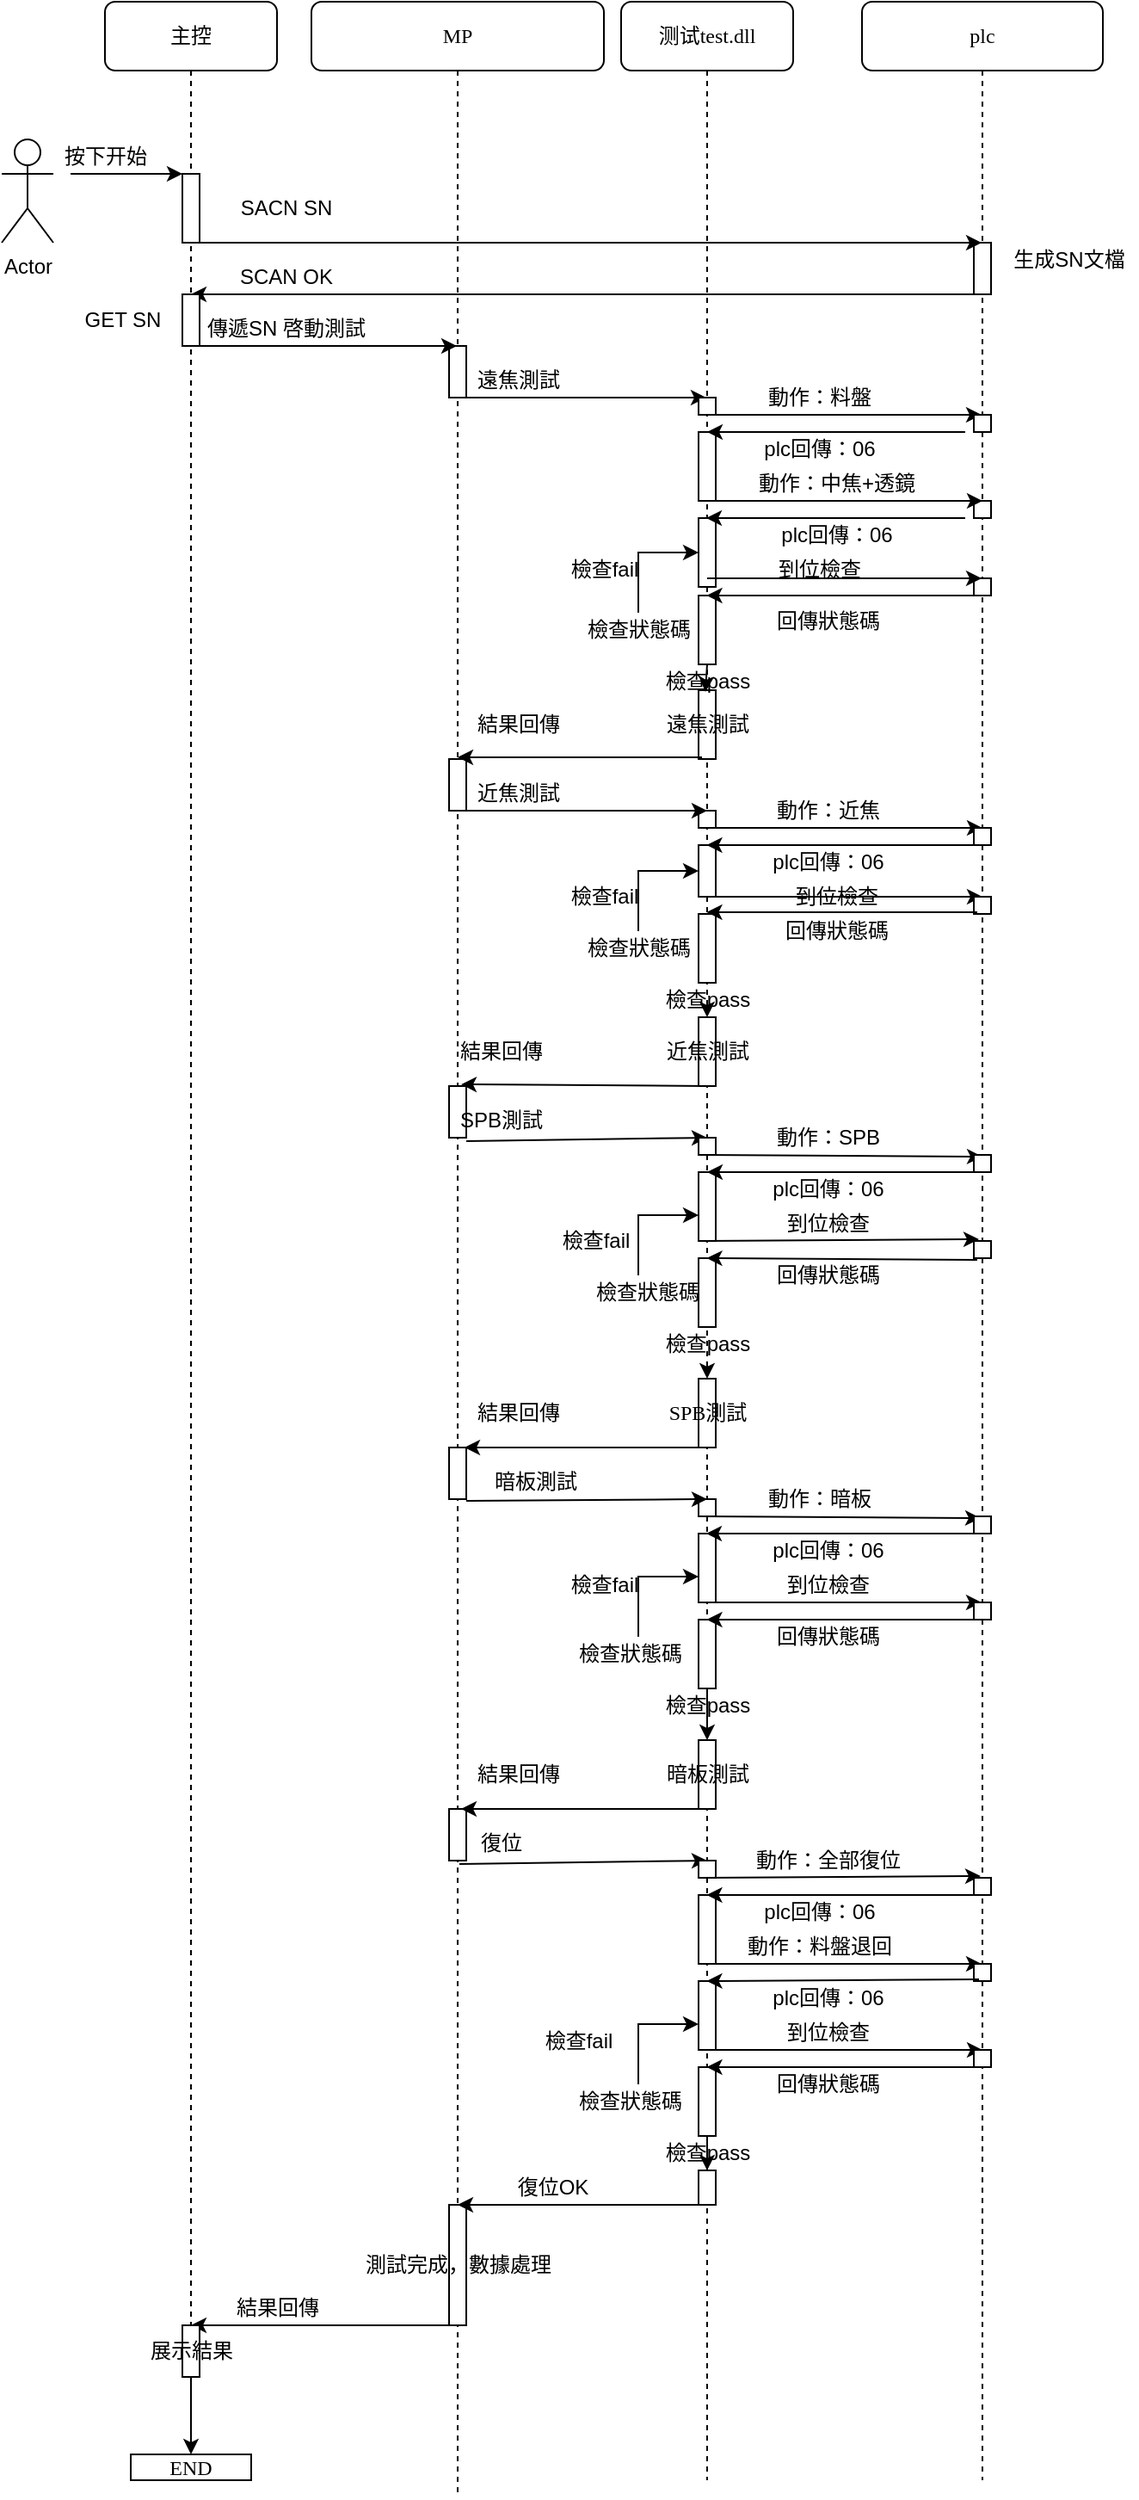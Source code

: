 <mxfile version="15.7.1" type="github">
  <diagram name="Page-1" id="13e1069c-82ec-6db2-03f1-153e76fe0fe0">
    <mxGraphModel dx="868" dy="492" grid="1" gridSize="10" guides="1" tooltips="1" connect="1" arrows="1" fold="1" page="1" pageScale="1" pageWidth="1100" pageHeight="850" background="none" math="0" shadow="0">
      <root>
        <mxCell id="0" />
        <mxCell id="1" parent="0" />
        <mxCell id="7baba1c4bc27f4b0-2" value="MP" style="shape=umlLifeline;perimeter=lifelinePerimeter;whiteSpace=wrap;html=1;container=1;collapsible=0;recursiveResize=0;outlineConnect=0;rounded=1;shadow=0;comic=0;labelBackgroundColor=none;strokeWidth=1;fontFamily=Verdana;fontSize=12;align=center;" parent="1" vertex="1">
          <mxGeometry x="220" y="80" width="170" height="1450" as="geometry" />
        </mxCell>
        <mxCell id="AwvMzt33uURzhuPgtbTJ-15" value="傳遞SN 啓動測試" style="text;html=1;align=center;verticalAlign=middle;resizable=0;points=[];autosize=1;strokeColor=none;fillColor=none;" vertex="1" parent="7baba1c4bc27f4b0-2">
          <mxGeometry x="-70" y="180" width="110" height="20" as="geometry" />
        </mxCell>
        <mxCell id="AwvMzt33uURzhuPgtbTJ-16" value="" style="html=1;points=[];perimeter=orthogonalPerimeter;rounded=0;shadow=0;comic=0;labelBackgroundColor=none;strokeWidth=1;fontFamily=Verdana;fontSize=12;align=center;" vertex="1" parent="7baba1c4bc27f4b0-2">
          <mxGeometry x="80" y="200" width="10" height="30" as="geometry" />
        </mxCell>
        <mxCell id="AwvMzt33uURzhuPgtbTJ-17" value="" style="endArrow=classic;html=1;rounded=0;" edge="1" parent="7baba1c4bc27f4b0-2" target="7baba1c4bc27f4b0-3">
          <mxGeometry width="50" height="50" relative="1" as="geometry">
            <mxPoint x="80" y="230" as="sourcePoint" />
            <mxPoint x="100" y="180" as="targetPoint" />
          </mxGeometry>
        </mxCell>
        <mxCell id="AwvMzt33uURzhuPgtbTJ-38" value="" style="html=1;points=[];perimeter=orthogonalPerimeter;rounded=0;shadow=0;comic=0;labelBackgroundColor=none;strokeWidth=1;fontFamily=Verdana;fontSize=12;align=center;" vertex="1" parent="7baba1c4bc27f4b0-2">
          <mxGeometry x="80" y="440" width="10" height="30" as="geometry" />
        </mxCell>
        <mxCell id="AwvMzt33uURzhuPgtbTJ-35" value="遠焦測試" style="text;html=1;align=center;verticalAlign=middle;resizable=0;points=[];autosize=1;strokeColor=none;fillColor=none;" vertex="1" parent="7baba1c4bc27f4b0-2">
          <mxGeometry x="90" y="210" width="60" height="20" as="geometry" />
        </mxCell>
        <mxCell id="AwvMzt33uURzhuPgtbTJ-37" value="結果回傳" style="text;html=1;align=center;verticalAlign=middle;resizable=0;points=[];autosize=1;strokeColor=none;fillColor=none;" vertex="1" parent="7baba1c4bc27f4b0-2">
          <mxGeometry x="90" y="410" width="60" height="20" as="geometry" />
        </mxCell>
        <mxCell id="AwvMzt33uURzhuPgtbTJ-84" value="近焦測試" style="text;html=1;align=center;verticalAlign=middle;resizable=0;points=[];autosize=1;strokeColor=none;fillColor=none;" vertex="1" parent="7baba1c4bc27f4b0-2">
          <mxGeometry x="90" y="450" width="60" height="20" as="geometry" />
        </mxCell>
        <mxCell id="AwvMzt33uURzhuPgtbTJ-108" value="結果回傳" style="text;html=1;align=center;verticalAlign=middle;resizable=0;points=[];autosize=1;strokeColor=none;fillColor=none;" vertex="1" parent="7baba1c4bc27f4b0-2">
          <mxGeometry x="80" y="600" width="60" height="20" as="geometry" />
        </mxCell>
        <mxCell id="AwvMzt33uURzhuPgtbTJ-111" value="" style="html=1;points=[];perimeter=orthogonalPerimeter;rounded=0;shadow=0;comic=0;labelBackgroundColor=none;strokeWidth=1;fontFamily=Verdana;fontSize=12;align=center;" vertex="1" parent="7baba1c4bc27f4b0-2">
          <mxGeometry x="80" y="630" width="10" height="30" as="geometry" />
        </mxCell>
        <mxCell id="AwvMzt33uURzhuPgtbTJ-113" value="SPB測試" style="text;html=1;align=center;verticalAlign=middle;resizable=0;points=[];autosize=1;strokeColor=none;fillColor=none;" vertex="1" parent="7baba1c4bc27f4b0-2">
          <mxGeometry x="80" y="640" width="60" height="20" as="geometry" />
        </mxCell>
        <mxCell id="AwvMzt33uURzhuPgtbTJ-138" value="結果回傳" style="text;html=1;align=center;verticalAlign=middle;resizable=0;points=[];autosize=1;strokeColor=none;fillColor=none;" vertex="1" parent="7baba1c4bc27f4b0-2">
          <mxGeometry x="90" y="810" width="60" height="20" as="geometry" />
        </mxCell>
        <mxCell id="AwvMzt33uURzhuPgtbTJ-139" value="" style="html=1;points=[];perimeter=orthogonalPerimeter;rounded=0;shadow=0;comic=0;labelBackgroundColor=none;strokeWidth=1;fontFamily=Verdana;fontSize=12;align=center;" vertex="1" parent="7baba1c4bc27f4b0-2">
          <mxGeometry x="80" y="840" width="10" height="30" as="geometry" />
        </mxCell>
        <mxCell id="AwvMzt33uURzhuPgtbTJ-167" value="結果回傳" style="text;html=1;align=center;verticalAlign=middle;resizable=0;points=[];autosize=1;strokeColor=none;fillColor=none;" vertex="1" parent="7baba1c4bc27f4b0-2">
          <mxGeometry x="90" y="1020" width="60" height="20" as="geometry" />
        </mxCell>
        <mxCell id="AwvMzt33uURzhuPgtbTJ-168" value="" style="html=1;points=[];perimeter=orthogonalPerimeter;rounded=0;shadow=0;comic=0;labelBackgroundColor=none;strokeWidth=1;fontFamily=Verdana;fontSize=12;align=center;" vertex="1" parent="7baba1c4bc27f4b0-2">
          <mxGeometry x="80" y="1050" width="10" height="30" as="geometry" />
        </mxCell>
        <mxCell id="AwvMzt33uURzhuPgtbTJ-193" value="檢查fail" style="text;html=1;align=center;verticalAlign=middle;resizable=0;points=[];autosize=1;strokeColor=none;fillColor=none;" vertex="1" parent="7baba1c4bc27f4b0-2">
          <mxGeometry x="130" y="1175" width="50" height="20" as="geometry" />
        </mxCell>
        <mxCell id="AwvMzt33uURzhuPgtbTJ-169" value="復位" style="text;html=1;align=center;verticalAlign=middle;resizable=0;points=[];autosize=1;strokeColor=none;fillColor=none;" vertex="1" parent="7baba1c4bc27f4b0-2">
          <mxGeometry x="90" y="1060" width="40" height="20" as="geometry" />
        </mxCell>
        <mxCell id="AwvMzt33uURzhuPgtbTJ-199" value="復位OK" style="text;html=1;align=center;verticalAlign=middle;resizable=0;points=[];autosize=1;strokeColor=none;fillColor=none;" vertex="1" parent="7baba1c4bc27f4b0-2">
          <mxGeometry x="110" y="1260" width="60" height="20" as="geometry" />
        </mxCell>
        <mxCell id="AwvMzt33uURzhuPgtbTJ-201" value="測試完成，數據處理" style="html=1;points=[];perimeter=orthogonalPerimeter;rounded=0;shadow=0;comic=0;labelBackgroundColor=none;strokeWidth=1;fontFamily=Verdana;fontSize=12;align=center;" vertex="1" parent="7baba1c4bc27f4b0-2">
          <mxGeometry x="80" y="1280" width="10" height="70" as="geometry" />
        </mxCell>
        <mxCell id="AwvMzt33uURzhuPgtbTJ-202" value="" style="endArrow=classic;html=1;rounded=0;" edge="1" parent="7baba1c4bc27f4b0-2" target="7baba1c4bc27f4b0-8">
          <mxGeometry width="50" height="50" relative="1" as="geometry">
            <mxPoint x="85" y="1350" as="sourcePoint" />
            <mxPoint x="135" y="1300" as="targetPoint" />
          </mxGeometry>
        </mxCell>
        <mxCell id="7baba1c4bc27f4b0-3" value="测试test.dll" style="shape=umlLifeline;perimeter=lifelinePerimeter;whiteSpace=wrap;html=1;container=1;collapsible=0;recursiveResize=0;outlineConnect=0;rounded=1;shadow=0;comic=0;labelBackgroundColor=none;strokeWidth=1;fontFamily=Verdana;fontSize=12;align=center;" parent="1" vertex="1">
          <mxGeometry x="400" y="80" width="100" height="1440" as="geometry" />
        </mxCell>
        <mxCell id="AwvMzt33uURzhuPgtbTJ-18" value="" style="html=1;points=[];perimeter=orthogonalPerimeter;rounded=0;shadow=0;comic=0;labelBackgroundColor=none;strokeWidth=1;fontFamily=Verdana;fontSize=12;align=center;" vertex="1" parent="7baba1c4bc27f4b0-3">
          <mxGeometry x="45" y="230" width="10" height="10" as="geometry" />
        </mxCell>
        <mxCell id="AwvMzt33uURzhuPgtbTJ-22" value="" style="endArrow=classic;html=1;rounded=0;" edge="1" parent="7baba1c4bc27f4b0-3" target="7baba1c4bc27f4b0-4">
          <mxGeometry width="50" height="50" relative="1" as="geometry">
            <mxPoint x="50" y="240" as="sourcePoint" />
            <mxPoint x="100" y="190" as="targetPoint" />
          </mxGeometry>
        </mxCell>
        <mxCell id="AwvMzt33uURzhuPgtbTJ-45" value="" style="html=1;points=[];perimeter=orthogonalPerimeter;rounded=0;shadow=0;comic=0;labelBackgroundColor=none;strokeWidth=1;fontFamily=Verdana;fontSize=12;align=center;" vertex="1" parent="7baba1c4bc27f4b0-3">
          <mxGeometry x="45" y="250" width="10" height="40" as="geometry" />
        </mxCell>
        <mxCell id="AwvMzt33uURzhuPgtbTJ-46" value="" style="html=1;points=[];perimeter=orthogonalPerimeter;rounded=0;shadow=0;comic=0;labelBackgroundColor=none;strokeWidth=1;fontFamily=Verdana;fontSize=12;align=center;" vertex="1" parent="7baba1c4bc27f4b0-3">
          <mxGeometry x="45" y="300" width="10" height="40" as="geometry" />
        </mxCell>
        <mxCell id="AwvMzt33uURzhuPgtbTJ-47" value="" style="html=1;points=[];perimeter=orthogonalPerimeter;rounded=0;shadow=0;comic=0;labelBackgroundColor=none;strokeWidth=1;fontFamily=Verdana;fontSize=12;align=center;" vertex="1" parent="7baba1c4bc27f4b0-3">
          <mxGeometry x="45" y="345" width="10" height="40" as="geometry" />
        </mxCell>
        <mxCell id="AwvMzt33uURzhuPgtbTJ-52" value="" style="html=1;points=[];perimeter=orthogonalPerimeter;rounded=0;shadow=0;comic=0;labelBackgroundColor=none;strokeWidth=1;fontFamily=Verdana;fontSize=12;align=center;" vertex="1" parent="7baba1c4bc27f4b0-3">
          <mxGeometry x="45" y="400" width="10" height="40" as="geometry" />
        </mxCell>
        <mxCell id="AwvMzt33uURzhuPgtbTJ-53" value="" style="endArrow=classic;html=1;rounded=0;entryX=0.4;entryY=0.025;entryDx=0;entryDy=0;entryPerimeter=0;" edge="1" parent="7baba1c4bc27f4b0-3" target="AwvMzt33uURzhuPgtbTJ-52">
          <mxGeometry width="50" height="50" relative="1" as="geometry">
            <mxPoint x="50" y="385" as="sourcePoint" />
            <mxPoint x="100" y="335" as="targetPoint" />
          </mxGeometry>
        </mxCell>
        <mxCell id="AwvMzt33uURzhuPgtbTJ-55" value="遠焦測試" style="text;html=1;align=center;verticalAlign=middle;resizable=0;points=[];autosize=1;strokeColor=none;fillColor=none;" vertex="1" parent="7baba1c4bc27f4b0-3">
          <mxGeometry x="20" y="410" width="60" height="20" as="geometry" />
        </mxCell>
        <mxCell id="AwvMzt33uURzhuPgtbTJ-86" value="" style="html=1;points=[];perimeter=orthogonalPerimeter;rounded=0;shadow=0;comic=0;labelBackgroundColor=none;strokeWidth=1;fontFamily=Verdana;fontSize=12;align=center;" vertex="1" parent="7baba1c4bc27f4b0-3">
          <mxGeometry x="45" y="470" width="10" height="10" as="geometry" />
        </mxCell>
        <mxCell id="AwvMzt33uURzhuPgtbTJ-93" value="" style="html=1;points=[];perimeter=orthogonalPerimeter;rounded=0;shadow=0;comic=0;labelBackgroundColor=none;strokeWidth=1;fontFamily=Verdana;fontSize=12;align=center;" vertex="1" parent="7baba1c4bc27f4b0-3">
          <mxGeometry x="45" y="490" width="10" height="30" as="geometry" />
        </mxCell>
        <mxCell id="AwvMzt33uURzhuPgtbTJ-98" value="" style="html=1;points=[];perimeter=orthogonalPerimeter;rounded=0;shadow=0;comic=0;labelBackgroundColor=none;strokeWidth=1;fontFamily=Verdana;fontSize=12;align=center;" vertex="1" parent="7baba1c4bc27f4b0-3">
          <mxGeometry x="45" y="530" width="10" height="40" as="geometry" />
        </mxCell>
        <mxCell id="AwvMzt33uURzhuPgtbTJ-99" value="檢查狀態碼" style="text;html=1;align=center;verticalAlign=middle;resizable=0;points=[];autosize=1;strokeColor=none;fillColor=none;" vertex="1" parent="7baba1c4bc27f4b0-3">
          <mxGeometry x="-30" y="540" width="80" height="20" as="geometry" />
        </mxCell>
        <mxCell id="AwvMzt33uURzhuPgtbTJ-100" value="" style="edgeStyle=orthogonalEdgeStyle;rounded=0;orthogonalLoop=1;jettySize=auto;html=1;" edge="1" parent="7baba1c4bc27f4b0-3">
          <mxGeometry relative="1" as="geometry">
            <mxPoint x="10" y="540" as="sourcePoint" />
            <mxPoint x="45" y="505" as="targetPoint" />
            <Array as="points">
              <mxPoint x="10" y="505" />
            </Array>
          </mxGeometry>
        </mxCell>
        <mxCell id="AwvMzt33uURzhuPgtbTJ-106" value="近焦測試" style="html=1;points=[];perimeter=orthogonalPerimeter;rounded=0;shadow=0;comic=0;labelBackgroundColor=none;strokeWidth=1;fontFamily=Verdana;fontSize=12;align=center;" vertex="1" parent="7baba1c4bc27f4b0-3">
          <mxGeometry x="45" y="590" width="10" height="40" as="geometry" />
        </mxCell>
        <mxCell id="AwvMzt33uURzhuPgtbTJ-107" value="" style="endArrow=classic;html=1;rounded=0;exitX=0.2;exitY=0.975;exitDx=0;exitDy=0;exitPerimeter=0;entryX=0.7;entryY=-0.033;entryDx=0;entryDy=0;entryPerimeter=0;" edge="1" parent="7baba1c4bc27f4b0-3" target="AwvMzt33uURzhuPgtbTJ-111">
          <mxGeometry width="50" height="50" relative="1" as="geometry">
            <mxPoint x="50" y="630" as="sourcePoint" />
            <mxPoint x="-80" y="630" as="targetPoint" />
          </mxGeometry>
        </mxCell>
        <mxCell id="AwvMzt33uURzhuPgtbTJ-112" value="" style="endArrow=classic;html=1;rounded=0;exitX=0.167;exitY=1.1;exitDx=0;exitDy=0;exitPerimeter=0;" edge="1" parent="7baba1c4bc27f4b0-3" source="AwvMzt33uURzhuPgtbTJ-113">
          <mxGeometry width="50" height="50" relative="1" as="geometry">
            <mxPoint x="-70" y="660" as="sourcePoint" />
            <mxPoint x="50" y="660" as="targetPoint" />
          </mxGeometry>
        </mxCell>
        <mxCell id="AwvMzt33uURzhuPgtbTJ-115" value="" style="html=1;points=[];perimeter=orthogonalPerimeter;rounded=0;shadow=0;comic=0;labelBackgroundColor=none;strokeWidth=1;fontFamily=Verdana;fontSize=12;align=center;" vertex="1" parent="7baba1c4bc27f4b0-3">
          <mxGeometry x="45" y="660" width="10" height="10" as="geometry" />
        </mxCell>
        <mxCell id="AwvMzt33uURzhuPgtbTJ-122" value="" style="html=1;points=[];perimeter=orthogonalPerimeter;rounded=0;shadow=0;comic=0;labelBackgroundColor=none;strokeWidth=1;fontFamily=Verdana;fontSize=12;align=center;" vertex="1" parent="7baba1c4bc27f4b0-3">
          <mxGeometry x="45" y="680" width="10" height="40" as="geometry" />
        </mxCell>
        <mxCell id="AwvMzt33uURzhuPgtbTJ-128" value="" style="html=1;points=[];perimeter=orthogonalPerimeter;rounded=0;shadow=0;comic=0;labelBackgroundColor=none;strokeWidth=1;fontFamily=Verdana;fontSize=12;align=center;" vertex="1" parent="7baba1c4bc27f4b0-3">
          <mxGeometry x="45" y="730" width="10" height="40" as="geometry" />
        </mxCell>
        <mxCell id="AwvMzt33uURzhuPgtbTJ-129" value="檢查狀態碼" style="text;html=1;align=center;verticalAlign=middle;resizable=0;points=[];autosize=1;strokeColor=none;fillColor=none;" vertex="1" parent="7baba1c4bc27f4b0-3">
          <mxGeometry x="-25" y="740" width="80" height="20" as="geometry" />
        </mxCell>
        <mxCell id="AwvMzt33uURzhuPgtbTJ-130" value="" style="edgeStyle=orthogonalEdgeStyle;rounded=0;orthogonalLoop=1;jettySize=auto;html=1;" edge="1" parent="7baba1c4bc27f4b0-3">
          <mxGeometry relative="1" as="geometry">
            <mxPoint x="10" y="740" as="sourcePoint" />
            <mxPoint x="45" y="705" as="targetPoint" />
            <Array as="points">
              <mxPoint x="10" y="705" />
            </Array>
          </mxGeometry>
        </mxCell>
        <mxCell id="AwvMzt33uURzhuPgtbTJ-136" value="SPB測試" style="html=1;points=[];perimeter=orthogonalPerimeter;rounded=0;shadow=0;comic=0;labelBackgroundColor=none;strokeWidth=1;fontFamily=Verdana;fontSize=12;align=center;" vertex="1" parent="7baba1c4bc27f4b0-3">
          <mxGeometry x="45" y="800" width="10" height="40" as="geometry" />
        </mxCell>
        <mxCell id="AwvMzt33uURzhuPgtbTJ-137" value="" style="endArrow=classic;html=1;rounded=0;exitX=0.2;exitY=0.975;exitDx=0;exitDy=0;exitPerimeter=0;entryX=0.9;entryY=0;entryDx=0;entryDy=0;entryPerimeter=0;" edge="1" parent="7baba1c4bc27f4b0-3" target="AwvMzt33uURzhuPgtbTJ-139">
          <mxGeometry width="50" height="50" relative="1" as="geometry">
            <mxPoint x="50" y="840" as="sourcePoint" />
            <mxPoint x="-80" y="840" as="targetPoint" />
          </mxGeometry>
        </mxCell>
        <mxCell id="AwvMzt33uURzhuPgtbTJ-142" value="" style="html=1;points=[];perimeter=orthogonalPerimeter;rounded=0;shadow=0;comic=0;labelBackgroundColor=none;strokeWidth=1;fontFamily=Verdana;fontSize=12;align=center;" vertex="1" parent="7baba1c4bc27f4b0-3">
          <mxGeometry x="45" y="870" width="10" height="10" as="geometry" />
        </mxCell>
        <mxCell id="AwvMzt33uURzhuPgtbTJ-103" value="檢查pass" style="text;html=1;align=center;verticalAlign=middle;resizable=0;points=[];autosize=1;strokeColor=none;fillColor=none;" vertex="1" parent="7baba1c4bc27f4b0-3">
          <mxGeometry x="20" y="570" width="60" height="20" as="geometry" />
        </mxCell>
        <mxCell id="AwvMzt33uURzhuPgtbTJ-54" value="檢查pass" style="text;html=1;align=center;verticalAlign=middle;resizable=0;points=[];autosize=1;strokeColor=none;fillColor=none;" vertex="1" parent="7baba1c4bc27f4b0-3">
          <mxGeometry x="20" y="385" width="60" height="20" as="geometry" />
        </mxCell>
        <mxCell id="AwvMzt33uURzhuPgtbTJ-151" value="" style="html=1;points=[];perimeter=orthogonalPerimeter;rounded=0;shadow=0;comic=0;labelBackgroundColor=none;strokeWidth=1;fontFamily=Verdana;fontSize=12;align=center;" vertex="1" parent="7baba1c4bc27f4b0-3">
          <mxGeometry x="45" y="890" width="10" height="40" as="geometry" />
        </mxCell>
        <mxCell id="AwvMzt33uURzhuPgtbTJ-152" value="檢查狀態碼" style="text;html=1;align=center;verticalAlign=middle;resizable=0;points=[];autosize=1;strokeColor=none;fillColor=none;" vertex="1" parent="7baba1c4bc27f4b0-3">
          <mxGeometry x="-35" y="950" width="80" height="20" as="geometry" />
        </mxCell>
        <mxCell id="AwvMzt33uURzhuPgtbTJ-154" value="" style="endArrow=classic;html=1;rounded=0;" edge="1" parent="7baba1c4bc27f4b0-3" target="7baba1c4bc27f4b0-4">
          <mxGeometry width="50" height="50" relative="1" as="geometry">
            <mxPoint x="50" y="930" as="sourcePoint" />
            <mxPoint x="204.5" y="930" as="targetPoint" />
          </mxGeometry>
        </mxCell>
        <mxCell id="AwvMzt33uURzhuPgtbTJ-162" value="" style="edgeStyle=orthogonalEdgeStyle;rounded=0;orthogonalLoop=1;jettySize=auto;html=1;" edge="1" parent="7baba1c4bc27f4b0-3" source="AwvMzt33uURzhuPgtbTJ-158" target="AwvMzt33uURzhuPgtbTJ-161">
          <mxGeometry relative="1" as="geometry" />
        </mxCell>
        <mxCell id="AwvMzt33uURzhuPgtbTJ-158" value="" style="html=1;points=[];perimeter=orthogonalPerimeter;rounded=0;shadow=0;comic=0;labelBackgroundColor=none;strokeWidth=1;fontFamily=Verdana;fontSize=12;align=center;" vertex="1" parent="7baba1c4bc27f4b0-3">
          <mxGeometry x="45" y="940" width="10" height="40" as="geometry" />
        </mxCell>
        <mxCell id="AwvMzt33uURzhuPgtbTJ-159" value="" style="edgeStyle=orthogonalEdgeStyle;rounded=0;orthogonalLoop=1;jettySize=auto;html=1;" edge="1" parent="7baba1c4bc27f4b0-3">
          <mxGeometry relative="1" as="geometry">
            <mxPoint x="10" y="950" as="sourcePoint" />
            <mxPoint x="45" y="915" as="targetPoint" />
            <Array as="points">
              <mxPoint x="10" y="915" />
            </Array>
          </mxGeometry>
        </mxCell>
        <mxCell id="AwvMzt33uURzhuPgtbTJ-161" value="暗板測試" style="html=1;points=[];perimeter=orthogonalPerimeter;rounded=0;shadow=0;comic=0;labelBackgroundColor=none;strokeWidth=1;fontFamily=Verdana;fontSize=12;align=center;" vertex="1" parent="7baba1c4bc27f4b0-3">
          <mxGeometry x="45" y="1010" width="10" height="40" as="geometry" />
        </mxCell>
        <mxCell id="AwvMzt33uURzhuPgtbTJ-163" value="檢查pass" style="text;html=1;align=center;verticalAlign=middle;resizable=0;points=[];autosize=1;strokeColor=none;fillColor=none;" vertex="1" parent="7baba1c4bc27f4b0-3">
          <mxGeometry x="20" y="980" width="60" height="20" as="geometry" />
        </mxCell>
        <mxCell id="AwvMzt33uURzhuPgtbTJ-166" value="" style="endArrow=classic;html=1;rounded=0;exitX=0.2;exitY=0.975;exitDx=0;exitDy=0;exitPerimeter=0;entryX=0.7;entryY=0;entryDx=0;entryDy=0;entryPerimeter=0;" edge="1" parent="7baba1c4bc27f4b0-3" target="AwvMzt33uURzhuPgtbTJ-168">
          <mxGeometry width="50" height="50" relative="1" as="geometry">
            <mxPoint x="50" y="1050" as="sourcePoint" />
            <mxPoint x="-80" y="1050" as="targetPoint" />
          </mxGeometry>
        </mxCell>
        <mxCell id="AwvMzt33uURzhuPgtbTJ-170" value="" style="endArrow=classic;html=1;rounded=0;exitX=-0.1;exitY=1.1;exitDx=0;exitDy=0;exitPerimeter=0;" edge="1" parent="7baba1c4bc27f4b0-3" source="AwvMzt33uURzhuPgtbTJ-169">
          <mxGeometry width="50" height="50" relative="1" as="geometry">
            <mxPoint x="-80" y="1080" as="sourcePoint" />
            <mxPoint x="50" y="1080" as="targetPoint" />
          </mxGeometry>
        </mxCell>
        <mxCell id="AwvMzt33uURzhuPgtbTJ-171" value="" style="html=1;points=[];perimeter=orthogonalPerimeter;rounded=0;shadow=0;comic=0;labelBackgroundColor=none;strokeWidth=1;fontFamily=Verdana;fontSize=12;align=center;" vertex="1" parent="7baba1c4bc27f4b0-3">
          <mxGeometry x="45" y="1080" width="10" height="10" as="geometry" />
        </mxCell>
        <mxCell id="AwvMzt33uURzhuPgtbTJ-178" value="" style="html=1;points=[];perimeter=orthogonalPerimeter;rounded=0;shadow=0;comic=0;labelBackgroundColor=none;strokeWidth=1;fontFamily=Verdana;fontSize=12;align=center;" vertex="1" parent="7baba1c4bc27f4b0-3">
          <mxGeometry x="45" y="1100" width="10" height="40" as="geometry" />
        </mxCell>
        <mxCell id="AwvMzt33uURzhuPgtbTJ-179" value="" style="endArrow=classic;html=1;rounded=0;" edge="1" parent="7baba1c4bc27f4b0-3" target="7baba1c4bc27f4b0-4">
          <mxGeometry width="50" height="50" relative="1" as="geometry">
            <mxPoint x="50" y="1140" as="sourcePoint" />
            <mxPoint x="204.5" y="1140" as="targetPoint" />
          </mxGeometry>
        </mxCell>
        <mxCell id="AwvMzt33uURzhuPgtbTJ-184" value="" style="html=1;points=[];perimeter=orthogonalPerimeter;rounded=0;shadow=0;comic=0;labelBackgroundColor=none;strokeWidth=1;fontFamily=Verdana;fontSize=12;align=center;" vertex="1" parent="7baba1c4bc27f4b0-3">
          <mxGeometry x="45" y="1150" width="10" height="40" as="geometry" />
        </mxCell>
        <mxCell id="AwvMzt33uURzhuPgtbTJ-190" value="" style="html=1;points=[];perimeter=orthogonalPerimeter;rounded=0;shadow=0;comic=0;labelBackgroundColor=none;strokeWidth=1;fontFamily=Verdana;fontSize=12;align=center;" vertex="1" parent="7baba1c4bc27f4b0-3">
          <mxGeometry x="45" y="1200" width="10" height="40" as="geometry" />
        </mxCell>
        <mxCell id="AwvMzt33uURzhuPgtbTJ-191" value="檢查狀態碼" style="text;html=1;align=center;verticalAlign=middle;resizable=0;points=[];autosize=1;strokeColor=none;fillColor=none;" vertex="1" parent="7baba1c4bc27f4b0-3">
          <mxGeometry x="-35" y="1210" width="80" height="20" as="geometry" />
        </mxCell>
        <mxCell id="AwvMzt33uURzhuPgtbTJ-192" value="" style="edgeStyle=orthogonalEdgeStyle;rounded=0;orthogonalLoop=1;jettySize=auto;html=1;" edge="1" parent="7baba1c4bc27f4b0-3">
          <mxGeometry relative="1" as="geometry">
            <mxPoint x="10" y="1210" as="sourcePoint" />
            <mxPoint x="45" y="1175" as="targetPoint" />
            <Array as="points">
              <mxPoint x="10" y="1175" />
            </Array>
          </mxGeometry>
        </mxCell>
        <mxCell id="AwvMzt33uURzhuPgtbTJ-194" value="" style="html=1;points=[];perimeter=orthogonalPerimeter;rounded=0;shadow=0;comic=0;labelBackgroundColor=none;strokeWidth=1;fontFamily=Verdana;fontSize=12;align=center;" vertex="1" parent="7baba1c4bc27f4b0-3">
          <mxGeometry x="45" y="1260" width="10" height="20" as="geometry" />
        </mxCell>
        <mxCell id="AwvMzt33uURzhuPgtbTJ-195" value="" style="edgeStyle=orthogonalEdgeStyle;rounded=0;orthogonalLoop=1;jettySize=auto;html=1;" edge="1" parent="7baba1c4bc27f4b0-3" source="AwvMzt33uURzhuPgtbTJ-190" target="AwvMzt33uURzhuPgtbTJ-194">
          <mxGeometry relative="1" as="geometry" />
        </mxCell>
        <mxCell id="AwvMzt33uURzhuPgtbTJ-196" value="檢查pass" style="text;html=1;align=center;verticalAlign=middle;resizable=0;points=[];autosize=1;strokeColor=none;fillColor=none;" vertex="1" parent="7baba1c4bc27f4b0-3">
          <mxGeometry x="20" y="1240" width="60" height="20" as="geometry" />
        </mxCell>
        <mxCell id="AwvMzt33uURzhuPgtbTJ-197" value="" style="endArrow=classic;html=1;rounded=0;" edge="1" parent="7baba1c4bc27f4b0-3" target="7baba1c4bc27f4b0-2">
          <mxGeometry width="50" height="50" relative="1" as="geometry">
            <mxPoint x="50" y="1280" as="sourcePoint" />
            <mxPoint x="100" y="1230" as="targetPoint" />
          </mxGeometry>
        </mxCell>
        <mxCell id="7baba1c4bc27f4b0-4" value="plc" style="shape=umlLifeline;perimeter=lifelinePerimeter;whiteSpace=wrap;html=1;container=1;collapsible=0;recursiveResize=0;outlineConnect=0;rounded=1;shadow=0;comic=0;labelBackgroundColor=none;strokeWidth=1;fontFamily=Verdana;fontSize=12;align=center;" parent="1" vertex="1">
          <mxGeometry x="540" y="80" width="140" height="1440" as="geometry" />
        </mxCell>
        <mxCell id="AwvMzt33uURzhuPgtbTJ-8" value="" style="html=1;points=[];perimeter=orthogonalPerimeter;rounded=0;shadow=0;comic=0;labelBackgroundColor=none;strokeWidth=1;fontFamily=Verdana;fontSize=12;align=center;" vertex="1" parent="7baba1c4bc27f4b0-4">
          <mxGeometry x="65" y="140" width="10" height="30" as="geometry" />
        </mxCell>
        <mxCell id="AwvMzt33uURzhuPgtbTJ-9" value="生成SN文檔" style="text;html=1;align=center;verticalAlign=middle;resizable=0;points=[];autosize=1;strokeColor=none;fillColor=none;" vertex="1" parent="7baba1c4bc27f4b0-4">
          <mxGeometry x="80" y="140" width="80" height="20" as="geometry" />
        </mxCell>
        <mxCell id="AwvMzt33uURzhuPgtbTJ-10" value="" style="endArrow=classic;html=1;rounded=0;" edge="1" parent="7baba1c4bc27f4b0-4" target="7baba1c4bc27f4b0-8">
          <mxGeometry width="50" height="50" relative="1" as="geometry">
            <mxPoint x="70" y="170" as="sourcePoint" />
            <mxPoint x="120" y="120" as="targetPoint" />
          </mxGeometry>
        </mxCell>
        <mxCell id="AwvMzt33uURzhuPgtbTJ-23" value="" style="html=1;points=[];perimeter=orthogonalPerimeter;rounded=0;shadow=0;comic=0;labelBackgroundColor=none;strokeWidth=1;fontFamily=Verdana;fontSize=12;align=center;" vertex="1" parent="7baba1c4bc27f4b0-4">
          <mxGeometry x="65" y="240" width="10" height="10" as="geometry" />
        </mxCell>
        <mxCell id="AwvMzt33uURzhuPgtbTJ-27" value="" style="endArrow=classic;html=1;rounded=0;" edge="1" parent="7baba1c4bc27f4b0-4" target="7baba1c4bc27f4b0-3">
          <mxGeometry width="50" height="50" relative="1" as="geometry">
            <mxPoint x="60" y="250" as="sourcePoint" />
            <mxPoint x="110" y="200" as="targetPoint" />
          </mxGeometry>
        </mxCell>
        <mxCell id="AwvMzt33uURzhuPgtbTJ-29" value="" style="html=1;points=[];perimeter=orthogonalPerimeter;rounded=0;shadow=0;comic=0;labelBackgroundColor=none;strokeWidth=1;fontFamily=Verdana;fontSize=12;align=center;" vertex="1" parent="7baba1c4bc27f4b0-4">
          <mxGeometry x="65" y="290" width="10" height="10" as="geometry" />
        </mxCell>
        <mxCell id="AwvMzt33uURzhuPgtbTJ-30" value="" style="endArrow=classic;html=1;rounded=0;" edge="1" parent="7baba1c4bc27f4b0-4">
          <mxGeometry width="50" height="50" relative="1" as="geometry">
            <mxPoint x="60" y="300" as="sourcePoint" />
            <mxPoint x="-90.5" y="300" as="targetPoint" />
          </mxGeometry>
        </mxCell>
        <mxCell id="AwvMzt33uURzhuPgtbTJ-26" value="" style="endArrow=classic;html=1;rounded=0;" edge="1" parent="7baba1c4bc27f4b0-4">
          <mxGeometry width="50" height="50" relative="1" as="geometry">
            <mxPoint x="-84.5" y="290" as="sourcePoint" />
            <mxPoint x="70" y="290" as="targetPoint" />
          </mxGeometry>
        </mxCell>
        <mxCell id="AwvMzt33uURzhuPgtbTJ-24" value="動作：中焦+透鏡" style="text;html=1;align=center;verticalAlign=middle;resizable=0;points=[];autosize=1;strokeColor=none;fillColor=none;" vertex="1" parent="7baba1c4bc27f4b0-4">
          <mxGeometry x="-70" y="270" width="110" height="20" as="geometry" />
        </mxCell>
        <mxCell id="AwvMzt33uURzhuPgtbTJ-42" value="" style="html=1;points=[];perimeter=orthogonalPerimeter;rounded=0;shadow=0;comic=0;labelBackgroundColor=none;strokeWidth=1;fontFamily=Verdana;fontSize=12;align=center;" vertex="1" parent="7baba1c4bc27f4b0-4">
          <mxGeometry x="65" y="335" width="10" height="10" as="geometry" />
        </mxCell>
        <mxCell id="AwvMzt33uURzhuPgtbTJ-43" value="" style="endArrow=classic;html=1;rounded=0;exitX=0.5;exitY=1;exitDx=0;exitDy=0;exitPerimeter=0;" edge="1" parent="7baba1c4bc27f4b0-4" source="AwvMzt33uURzhuPgtbTJ-42">
          <mxGeometry width="50" height="50" relative="1" as="geometry">
            <mxPoint x="60.25" y="345" as="sourcePoint" />
            <mxPoint x="-90.25" y="345" as="targetPoint" />
          </mxGeometry>
        </mxCell>
        <mxCell id="AwvMzt33uURzhuPgtbTJ-87" value="" style="endArrow=classic;html=1;rounded=0;" edge="1" parent="7baba1c4bc27f4b0-4">
          <mxGeometry width="50" height="50" relative="1" as="geometry">
            <mxPoint x="-84.5" y="480" as="sourcePoint" />
            <mxPoint x="70" y="480" as="targetPoint" />
          </mxGeometry>
        </mxCell>
        <mxCell id="AwvMzt33uURzhuPgtbTJ-89" value="" style="html=1;points=[];perimeter=orthogonalPerimeter;rounded=0;shadow=0;comic=0;labelBackgroundColor=none;strokeWidth=1;fontFamily=Verdana;fontSize=12;align=center;" vertex="1" parent="7baba1c4bc27f4b0-4">
          <mxGeometry x="65" y="480" width="10" height="10" as="geometry" />
        </mxCell>
        <mxCell id="AwvMzt33uURzhuPgtbTJ-91" value="" style="endArrow=classic;html=1;rounded=0;exitX=0.5;exitY=1;exitDx=0;exitDy=0;exitPerimeter=0;" edge="1" parent="7baba1c4bc27f4b0-4" source="AwvMzt33uURzhuPgtbTJ-89">
          <mxGeometry width="50" height="50" relative="1" as="geometry">
            <mxPoint x="60.25" y="490" as="sourcePoint" />
            <mxPoint x="-90.25" y="490" as="targetPoint" />
          </mxGeometry>
        </mxCell>
        <mxCell id="AwvMzt33uURzhuPgtbTJ-92" value="plc回傳：06" style="text;html=1;align=center;verticalAlign=middle;resizable=0;points=[];autosize=1;strokeColor=none;fillColor=none;" vertex="1" parent="7baba1c4bc27f4b0-4">
          <mxGeometry x="-60" y="490" width="80" height="20" as="geometry" />
        </mxCell>
        <mxCell id="AwvMzt33uURzhuPgtbTJ-94" value="" style="endArrow=classic;html=1;rounded=0;entryX=0.5;entryY=0;entryDx=0;entryDy=0;entryPerimeter=0;" edge="1" parent="7baba1c4bc27f4b0-4" target="AwvMzt33uURzhuPgtbTJ-95">
          <mxGeometry width="50" height="50" relative="1" as="geometry">
            <mxPoint x="-92.25" y="520" as="sourcePoint" />
            <mxPoint x="62.25" y="520" as="targetPoint" />
          </mxGeometry>
        </mxCell>
        <mxCell id="AwvMzt33uURzhuPgtbTJ-95" value="" style="html=1;points=[];perimeter=orthogonalPerimeter;rounded=0;shadow=0;comic=0;labelBackgroundColor=none;strokeWidth=1;fontFamily=Verdana;fontSize=12;align=center;" vertex="1" parent="7baba1c4bc27f4b0-4">
          <mxGeometry x="65" y="520" width="10" height="10" as="geometry" />
        </mxCell>
        <mxCell id="AwvMzt33uURzhuPgtbTJ-96" value="" style="endArrow=classic;html=1;rounded=0;exitX=0.2;exitY=0.9;exitDx=0;exitDy=0;exitPerimeter=0;" edge="1" parent="7baba1c4bc27f4b0-4" source="AwvMzt33uURzhuPgtbTJ-95">
          <mxGeometry width="50" height="50" relative="1" as="geometry">
            <mxPoint x="60.25" y="529" as="sourcePoint" />
            <mxPoint x="-90.25" y="529" as="targetPoint" />
          </mxGeometry>
        </mxCell>
        <mxCell id="AwvMzt33uURzhuPgtbTJ-116" value="" style="endArrow=classic;html=1;rounded=0;entryX=0.5;entryY=0.1;entryDx=0;entryDy=0;entryPerimeter=0;" edge="1" parent="7baba1c4bc27f4b0-4" target="AwvMzt33uURzhuPgtbTJ-120">
          <mxGeometry width="50" height="50" relative="1" as="geometry">
            <mxPoint x="-92.25" y="670" as="sourcePoint" />
            <mxPoint x="62.25" y="670" as="targetPoint" />
          </mxGeometry>
        </mxCell>
        <mxCell id="AwvMzt33uURzhuPgtbTJ-118" value="動作：SPB" style="text;html=1;align=center;verticalAlign=middle;resizable=0;points=[];autosize=1;strokeColor=none;fillColor=none;" vertex="1" parent="7baba1c4bc27f4b0-4">
          <mxGeometry x="-60" y="650" width="80" height="20" as="geometry" />
        </mxCell>
        <mxCell id="AwvMzt33uURzhuPgtbTJ-120" value="" style="html=1;points=[];perimeter=orthogonalPerimeter;rounded=0;shadow=0;comic=0;labelBackgroundColor=none;strokeWidth=1;fontFamily=Verdana;fontSize=12;align=center;" vertex="1" parent="7baba1c4bc27f4b0-4">
          <mxGeometry x="65" y="670" width="10" height="10" as="geometry" />
        </mxCell>
        <mxCell id="AwvMzt33uURzhuPgtbTJ-121" value="plc回傳：06" style="text;html=1;align=center;verticalAlign=middle;resizable=0;points=[];autosize=1;strokeColor=none;fillColor=none;" vertex="1" parent="7baba1c4bc27f4b0-4">
          <mxGeometry x="-60" y="680" width="80" height="20" as="geometry" />
        </mxCell>
        <mxCell id="AwvMzt33uURzhuPgtbTJ-124" value="" style="endArrow=classic;html=1;rounded=0;entryX=0.3;entryY=-0.1;entryDx=0;entryDy=0;entryPerimeter=0;" edge="1" parent="7baba1c4bc27f4b0-4" target="AwvMzt33uURzhuPgtbTJ-125">
          <mxGeometry width="50" height="50" relative="1" as="geometry">
            <mxPoint x="-92.25" y="720" as="sourcePoint" />
            <mxPoint x="62.25" y="720" as="targetPoint" />
          </mxGeometry>
        </mxCell>
        <mxCell id="AwvMzt33uURzhuPgtbTJ-125" value="" style="html=1;points=[];perimeter=orthogonalPerimeter;rounded=0;shadow=0;comic=0;labelBackgroundColor=none;strokeWidth=1;fontFamily=Verdana;fontSize=12;align=center;" vertex="1" parent="7baba1c4bc27f4b0-4">
          <mxGeometry x="65" y="720" width="10" height="10" as="geometry" />
        </mxCell>
        <mxCell id="AwvMzt33uURzhuPgtbTJ-126" value="" style="endArrow=classic;html=1;rounded=0;exitX=0.2;exitY=1.1;exitDx=0;exitDy=0;exitPerimeter=0;" edge="1" parent="7baba1c4bc27f4b0-4" source="AwvMzt33uURzhuPgtbTJ-125">
          <mxGeometry width="50" height="50" relative="1" as="geometry">
            <mxPoint x="60.25" y="730" as="sourcePoint" />
            <mxPoint x="-90.25" y="730" as="targetPoint" />
          </mxGeometry>
        </mxCell>
        <mxCell id="AwvMzt33uURzhuPgtbTJ-143" value="" style="endArrow=classic;html=1;rounded=0;entryX=0.4;entryY=0.1;entryDx=0;entryDy=0;entryPerimeter=0;" edge="1" parent="7baba1c4bc27f4b0-4" target="AwvMzt33uURzhuPgtbTJ-145">
          <mxGeometry width="50" height="50" relative="1" as="geometry">
            <mxPoint x="-92.25" y="880" as="sourcePoint" />
            <mxPoint x="62.25" y="880" as="targetPoint" />
          </mxGeometry>
        </mxCell>
        <mxCell id="AwvMzt33uURzhuPgtbTJ-145" value="" style="html=1;points=[];perimeter=orthogonalPerimeter;rounded=0;shadow=0;comic=0;labelBackgroundColor=none;strokeWidth=1;fontFamily=Verdana;fontSize=12;align=center;" vertex="1" parent="7baba1c4bc27f4b0-4">
          <mxGeometry x="65" y="880" width="10" height="10" as="geometry" />
        </mxCell>
        <mxCell id="AwvMzt33uURzhuPgtbTJ-146" value="" style="endArrow=classic;html=1;rounded=0;exitX=0.5;exitY=1;exitDx=0;exitDy=0;exitPerimeter=0;" edge="1" parent="7baba1c4bc27f4b0-4" source="AwvMzt33uURzhuPgtbTJ-145">
          <mxGeometry width="50" height="50" relative="1" as="geometry">
            <mxPoint x="60" y="890" as="sourcePoint" />
            <mxPoint x="-90.5" y="890" as="targetPoint" />
          </mxGeometry>
        </mxCell>
        <mxCell id="AwvMzt33uURzhuPgtbTJ-147" value="plc回傳：06" style="text;html=1;align=center;verticalAlign=middle;resizable=0;points=[];autosize=1;strokeColor=none;fillColor=none;" vertex="1" parent="7baba1c4bc27f4b0-4">
          <mxGeometry x="-60" y="890" width="80" height="20" as="geometry" />
        </mxCell>
        <mxCell id="AwvMzt33uURzhuPgtbTJ-155" value="" style="html=1;points=[];perimeter=orthogonalPerimeter;rounded=0;shadow=0;comic=0;labelBackgroundColor=none;strokeWidth=1;fontFamily=Verdana;fontSize=12;align=center;" vertex="1" parent="7baba1c4bc27f4b0-4">
          <mxGeometry x="65" y="930" width="10" height="10" as="geometry" />
        </mxCell>
        <mxCell id="AwvMzt33uURzhuPgtbTJ-156" value="" style="endArrow=classic;html=1;rounded=0;exitX=0.3;exitY=1;exitDx=0;exitDy=0;exitPerimeter=0;" edge="1" parent="7baba1c4bc27f4b0-4" source="AwvMzt33uURzhuPgtbTJ-155">
          <mxGeometry width="50" height="50" relative="1" as="geometry">
            <mxPoint x="60.25" y="940" as="sourcePoint" />
            <mxPoint x="-90.25" y="940" as="targetPoint" />
          </mxGeometry>
        </mxCell>
        <mxCell id="AwvMzt33uURzhuPgtbTJ-172" value="" style="endArrow=classic;html=1;rounded=0;entryX=0.4;entryY=-0.1;entryDx=0;entryDy=0;entryPerimeter=0;" edge="1" parent="7baba1c4bc27f4b0-4" target="AwvMzt33uURzhuPgtbTJ-174">
          <mxGeometry width="50" height="50" relative="1" as="geometry">
            <mxPoint x="-92.25" y="1090" as="sourcePoint" />
            <mxPoint x="62.25" y="1090" as="targetPoint" />
          </mxGeometry>
        </mxCell>
        <mxCell id="AwvMzt33uURzhuPgtbTJ-173" value="動作：全部復位" style="text;html=1;align=center;verticalAlign=middle;resizable=0;points=[];autosize=1;strokeColor=none;fillColor=none;" vertex="1" parent="7baba1c4bc27f4b0-4">
          <mxGeometry x="-70" y="1070" width="100" height="20" as="geometry" />
        </mxCell>
        <mxCell id="AwvMzt33uURzhuPgtbTJ-174" value="" style="html=1;points=[];perimeter=orthogonalPerimeter;rounded=0;shadow=0;comic=0;labelBackgroundColor=none;strokeWidth=1;fontFamily=Verdana;fontSize=12;align=center;" vertex="1" parent="7baba1c4bc27f4b0-4">
          <mxGeometry x="65" y="1090" width="10" height="10" as="geometry" />
        </mxCell>
        <mxCell id="AwvMzt33uURzhuPgtbTJ-176" value="" style="endArrow=classic;html=1;rounded=0;" edge="1" parent="7baba1c4bc27f4b0-4" source="AwvMzt33uURzhuPgtbTJ-174">
          <mxGeometry width="50" height="50" relative="1" as="geometry">
            <mxPoint x="60.25" y="1100" as="sourcePoint" />
            <mxPoint x="-90.25" y="1100" as="targetPoint" />
          </mxGeometry>
        </mxCell>
        <mxCell id="AwvMzt33uURzhuPgtbTJ-181" value="" style="html=1;points=[];perimeter=orthogonalPerimeter;rounded=0;shadow=0;comic=0;labelBackgroundColor=none;strokeWidth=1;fontFamily=Verdana;fontSize=12;align=center;" vertex="1" parent="7baba1c4bc27f4b0-4">
          <mxGeometry x="65" y="1140" width="10" height="10" as="geometry" />
        </mxCell>
        <mxCell id="AwvMzt33uURzhuPgtbTJ-182" value="" style="endArrow=classic;html=1;rounded=0;exitX=0.3;exitY=0.9;exitDx=0;exitDy=0;exitPerimeter=0;" edge="1" parent="7baba1c4bc27f4b0-4" source="AwvMzt33uURzhuPgtbTJ-181">
          <mxGeometry width="50" height="50" relative="1" as="geometry">
            <mxPoint x="60.25" y="1150" as="sourcePoint" />
            <mxPoint x="-90.25" y="1150" as="targetPoint" />
          </mxGeometry>
        </mxCell>
        <mxCell id="AwvMzt33uURzhuPgtbTJ-185" value="" style="endArrow=classic;html=1;rounded=0;entryX=0.5;entryY=0;entryDx=0;entryDy=0;entryPerimeter=0;" edge="1" parent="7baba1c4bc27f4b0-4" target="AwvMzt33uURzhuPgtbTJ-186">
          <mxGeometry width="50" height="50" relative="1" as="geometry">
            <mxPoint x="-92.25" y="1190" as="sourcePoint" />
            <mxPoint x="62.25" y="1190" as="targetPoint" />
          </mxGeometry>
        </mxCell>
        <mxCell id="AwvMzt33uURzhuPgtbTJ-186" value="" style="html=1;points=[];perimeter=orthogonalPerimeter;rounded=0;shadow=0;comic=0;labelBackgroundColor=none;strokeWidth=1;fontFamily=Verdana;fontSize=12;align=center;" vertex="1" parent="7baba1c4bc27f4b0-4">
          <mxGeometry x="65" y="1190" width="10" height="10" as="geometry" />
        </mxCell>
        <mxCell id="AwvMzt33uURzhuPgtbTJ-187" value="" style="endArrow=classic;html=1;rounded=0;exitX=0.4;exitY=1;exitDx=0;exitDy=0;exitPerimeter=0;" edge="1" parent="7baba1c4bc27f4b0-4" source="AwvMzt33uURzhuPgtbTJ-186">
          <mxGeometry width="50" height="50" relative="1" as="geometry">
            <mxPoint x="60.25" y="1200" as="sourcePoint" />
            <mxPoint x="-90.25" y="1200" as="targetPoint" />
          </mxGeometry>
        </mxCell>
        <mxCell id="7baba1c4bc27f4b0-8" value="主控" style="shape=umlLifeline;perimeter=lifelinePerimeter;whiteSpace=wrap;html=1;container=1;collapsible=0;recursiveResize=0;outlineConnect=0;rounded=1;shadow=0;comic=0;labelBackgroundColor=none;strokeWidth=1;fontFamily=Verdana;fontSize=12;align=center;" parent="1" vertex="1">
          <mxGeometry x="100" y="80" width="100" height="1440" as="geometry" />
        </mxCell>
        <mxCell id="7baba1c4bc27f4b0-9" value="" style="html=1;points=[];perimeter=orthogonalPerimeter;rounded=0;shadow=0;comic=0;labelBackgroundColor=none;strokeWidth=1;fontFamily=Verdana;fontSize=12;align=center;" parent="7baba1c4bc27f4b0-8" vertex="1">
          <mxGeometry x="45" y="100" width="10" height="40" as="geometry" />
        </mxCell>
        <mxCell id="AwvMzt33uURzhuPgtbTJ-1" value="" style="endArrow=classic;html=1;rounded=0;" edge="1" parent="7baba1c4bc27f4b0-8">
          <mxGeometry width="50" height="50" relative="1" as="geometry">
            <mxPoint x="-20" y="100" as="sourcePoint" />
            <mxPoint x="45" y="100" as="targetPoint" />
          </mxGeometry>
        </mxCell>
        <mxCell id="AwvMzt33uURzhuPgtbTJ-5" value="" style="endArrow=classic;html=1;rounded=0;" edge="1" parent="7baba1c4bc27f4b0-8" target="7baba1c4bc27f4b0-4">
          <mxGeometry width="50" height="50" relative="1" as="geometry">
            <mxPoint x="50" y="140" as="sourcePoint" />
            <mxPoint x="100" y="90" as="targetPoint" />
          </mxGeometry>
        </mxCell>
        <mxCell id="AwvMzt33uURzhuPgtbTJ-12" value="" style="html=1;points=[];perimeter=orthogonalPerimeter;rounded=0;shadow=0;comic=0;labelBackgroundColor=none;strokeWidth=1;fontFamily=Verdana;fontSize=12;align=center;" vertex="1" parent="7baba1c4bc27f4b0-8">
          <mxGeometry x="45" y="170" width="10" height="30" as="geometry" />
        </mxCell>
        <mxCell id="AwvMzt33uURzhuPgtbTJ-13" value="GET SN" style="text;html=1;align=center;verticalAlign=middle;resizable=0;points=[];autosize=1;strokeColor=none;fillColor=none;" vertex="1" parent="7baba1c4bc27f4b0-8">
          <mxGeometry x="-20" y="175" width="60" height="20" as="geometry" />
        </mxCell>
        <mxCell id="AwvMzt33uURzhuPgtbTJ-204" value="展示結果" style="html=1;points=[];perimeter=orthogonalPerimeter;rounded=0;shadow=0;comic=0;labelBackgroundColor=none;strokeWidth=1;fontFamily=Verdana;fontSize=12;align=center;" vertex="1" parent="7baba1c4bc27f4b0-8">
          <mxGeometry x="45" y="1350" width="10" height="30" as="geometry" />
        </mxCell>
        <mxCell id="AwvMzt33uURzhuPgtbTJ-208" value="END" style="whiteSpace=wrap;html=1;rounded=0;shadow=0;fontFamily=Verdana;strokeWidth=1;comic=0;" vertex="1" parent="7baba1c4bc27f4b0-8">
          <mxGeometry x="15" y="1425" width="70" height="15" as="geometry" />
        </mxCell>
        <mxCell id="AwvMzt33uURzhuPgtbTJ-209" value="" style="edgeStyle=orthogonalEdgeStyle;rounded=0;orthogonalLoop=1;jettySize=auto;html=1;" edge="1" parent="7baba1c4bc27f4b0-8" source="AwvMzt33uURzhuPgtbTJ-204" target="AwvMzt33uURzhuPgtbTJ-208">
          <mxGeometry relative="1" as="geometry" />
        </mxCell>
        <mxCell id="AwvMzt33uURzhuPgtbTJ-3" value="Actor" style="shape=umlActor;verticalLabelPosition=bottom;verticalAlign=top;html=1;outlineConnect=0;" vertex="1" parent="1">
          <mxGeometry x="40" y="160" width="30" height="60" as="geometry" />
        </mxCell>
        <mxCell id="AwvMzt33uURzhuPgtbTJ-4" value="按下开始" style="text;html=1;align=center;verticalAlign=middle;resizable=0;points=[];autosize=1;strokeColor=none;fillColor=none;" vertex="1" parent="1">
          <mxGeometry x="70" y="160" width="60" height="20" as="geometry" />
        </mxCell>
        <mxCell id="AwvMzt33uURzhuPgtbTJ-6" value="SACN SN" style="text;html=1;align=center;verticalAlign=middle;resizable=0;points=[];autosize=1;strokeColor=none;fillColor=none;" vertex="1" parent="1">
          <mxGeometry x="170" y="190" width="70" height="20" as="geometry" />
        </mxCell>
        <mxCell id="AwvMzt33uURzhuPgtbTJ-11" value="SCAN OK" style="text;html=1;align=center;verticalAlign=middle;resizable=0;points=[];autosize=1;strokeColor=none;fillColor=none;" vertex="1" parent="1">
          <mxGeometry x="170" y="230" width="70" height="20" as="geometry" />
        </mxCell>
        <mxCell id="AwvMzt33uURzhuPgtbTJ-14" value="" style="endArrow=classic;html=1;rounded=0;" edge="1" parent="1" target="7baba1c4bc27f4b0-2">
          <mxGeometry width="50" height="50" relative="1" as="geometry">
            <mxPoint x="150" y="280" as="sourcePoint" />
            <mxPoint x="200" y="230" as="targetPoint" />
          </mxGeometry>
        </mxCell>
        <mxCell id="AwvMzt33uURzhuPgtbTJ-28" value="plc回傳：06" style="text;html=1;align=center;verticalAlign=middle;resizable=0;points=[];autosize=1;strokeColor=none;fillColor=none;" vertex="1" parent="1">
          <mxGeometry x="475" y="330" width="80" height="20" as="geometry" />
        </mxCell>
        <mxCell id="AwvMzt33uURzhuPgtbTJ-31" value="plc回傳：06" style="text;html=1;align=center;verticalAlign=middle;resizable=0;points=[];autosize=1;strokeColor=none;fillColor=none;" vertex="1" parent="1">
          <mxGeometry x="485" y="380" width="80" height="20" as="geometry" />
        </mxCell>
        <mxCell id="AwvMzt33uURzhuPgtbTJ-32" value="動作：料盤" style="text;html=1;align=center;verticalAlign=middle;resizable=0;points=[];autosize=1;strokeColor=none;fillColor=none;" vertex="1" parent="1">
          <mxGeometry x="475" y="300" width="80" height="20" as="geometry" />
        </mxCell>
        <mxCell id="AwvMzt33uURzhuPgtbTJ-40" value="" style="endArrow=classic;html=1;rounded=0;" edge="1" parent="1" target="7baba1c4bc27f4b0-4">
          <mxGeometry width="50" height="50" relative="1" as="geometry">
            <mxPoint x="450" y="415" as="sourcePoint" />
            <mxPoint x="500" y="365" as="targetPoint" />
          </mxGeometry>
        </mxCell>
        <mxCell id="AwvMzt33uURzhuPgtbTJ-41" value="到位檢查" style="text;html=1;align=center;verticalAlign=middle;resizable=0;points=[];autosize=1;strokeColor=none;fillColor=none;" vertex="1" parent="1">
          <mxGeometry x="485" y="400" width="60" height="20" as="geometry" />
        </mxCell>
        <mxCell id="AwvMzt33uURzhuPgtbTJ-44" value="回傳狀態碼" style="text;html=1;align=center;verticalAlign=middle;resizable=0;points=[];autosize=1;strokeColor=none;fillColor=none;" vertex="1" parent="1">
          <mxGeometry x="480" y="430" width="80" height="20" as="geometry" />
        </mxCell>
        <mxCell id="AwvMzt33uURzhuPgtbTJ-50" value="" style="edgeStyle=orthogonalEdgeStyle;rounded=0;orthogonalLoop=1;jettySize=auto;html=1;" edge="1" parent="1" source="AwvMzt33uURzhuPgtbTJ-48" target="AwvMzt33uURzhuPgtbTJ-46">
          <mxGeometry relative="1" as="geometry">
            <Array as="points">
              <mxPoint x="410" y="400" />
            </Array>
          </mxGeometry>
        </mxCell>
        <mxCell id="AwvMzt33uURzhuPgtbTJ-48" value="檢查狀態碼" style="text;html=1;align=center;verticalAlign=middle;resizable=0;points=[];autosize=1;strokeColor=none;fillColor=none;" vertex="1" parent="1">
          <mxGeometry x="370" y="435" width="80" height="20" as="geometry" />
        </mxCell>
        <mxCell id="AwvMzt33uURzhuPgtbTJ-51" value="檢查fail" style="text;html=1;align=center;verticalAlign=middle;resizable=0;points=[];autosize=1;strokeColor=none;fillColor=none;" vertex="1" parent="1">
          <mxGeometry x="365" y="400" width="50" height="20" as="geometry" />
        </mxCell>
        <mxCell id="AwvMzt33uURzhuPgtbTJ-56" value="" style="endArrow=classic;html=1;rounded=0;exitX=0.2;exitY=0.975;exitDx=0;exitDy=0;exitPerimeter=0;" edge="1" parent="1" source="AwvMzt33uURzhuPgtbTJ-52" target="7baba1c4bc27f4b0-2">
          <mxGeometry width="50" height="50" relative="1" as="geometry">
            <mxPoint x="350" y="480" as="sourcePoint" />
            <mxPoint x="400" y="430" as="targetPoint" />
          </mxGeometry>
        </mxCell>
        <mxCell id="AwvMzt33uURzhuPgtbTJ-85" value="" style="endArrow=classic;html=1;rounded=0;exitX=-0.083;exitY=1;exitDx=0;exitDy=0;exitPerimeter=0;" edge="1" parent="1" source="AwvMzt33uURzhuPgtbTJ-84">
          <mxGeometry width="50" height="50" relative="1" as="geometry">
            <mxPoint x="330" y="550" as="sourcePoint" />
            <mxPoint x="450" y="550" as="targetPoint" />
          </mxGeometry>
        </mxCell>
        <mxCell id="AwvMzt33uURzhuPgtbTJ-88" value="動作：近焦" style="text;html=1;align=center;verticalAlign=middle;resizable=0;points=[];autosize=1;strokeColor=none;fillColor=none;" vertex="1" parent="1">
          <mxGeometry x="480" y="540" width="80" height="20" as="geometry" />
        </mxCell>
        <mxCell id="AwvMzt33uURzhuPgtbTJ-97" value="回傳狀態碼" style="text;html=1;align=center;verticalAlign=middle;resizable=0;points=[];autosize=1;strokeColor=none;fillColor=none;" vertex="1" parent="1">
          <mxGeometry x="485" y="610" width="80" height="20" as="geometry" />
        </mxCell>
        <mxCell id="AwvMzt33uURzhuPgtbTJ-101" value="檢查fail" style="text;html=1;align=center;verticalAlign=middle;resizable=0;points=[];autosize=1;strokeColor=none;fillColor=none;" vertex="1" parent="1">
          <mxGeometry x="365" y="590" width="50" height="20" as="geometry" />
        </mxCell>
        <mxCell id="AwvMzt33uURzhuPgtbTJ-104" value="" style="endArrow=classic;html=1;rounded=0;" edge="1" parent="1">
          <mxGeometry width="50" height="50" relative="1" as="geometry">
            <mxPoint x="450" y="660" as="sourcePoint" />
            <mxPoint x="450" y="670" as="targetPoint" />
            <Array as="points" />
          </mxGeometry>
        </mxCell>
        <mxCell id="AwvMzt33uURzhuPgtbTJ-109" value="到位檢查" style="text;html=1;align=center;verticalAlign=middle;resizable=0;points=[];autosize=1;strokeColor=none;fillColor=none;" vertex="1" parent="1">
          <mxGeometry x="495" y="590" width="60" height="20" as="geometry" />
        </mxCell>
        <mxCell id="AwvMzt33uURzhuPgtbTJ-119" value="" style="endArrow=classic;html=1;rounded=0;exitX=0.5;exitY=1;exitDx=0;exitDy=0;exitPerimeter=0;" edge="1" parent="1" source="AwvMzt33uURzhuPgtbTJ-120">
          <mxGeometry width="50" height="50" relative="1" as="geometry">
            <mxPoint x="600.5" y="760" as="sourcePoint" />
            <mxPoint x="450" y="760" as="targetPoint" />
          </mxGeometry>
        </mxCell>
        <mxCell id="AwvMzt33uURzhuPgtbTJ-123" value="到位檢查" style="text;html=1;align=center;verticalAlign=middle;resizable=0;points=[];autosize=1;strokeColor=none;fillColor=none;" vertex="1" parent="1">
          <mxGeometry x="490" y="780" width="60" height="20" as="geometry" />
        </mxCell>
        <mxCell id="AwvMzt33uURzhuPgtbTJ-127" value="回傳狀態碼" style="text;html=1;align=center;verticalAlign=middle;resizable=0;points=[];autosize=1;strokeColor=none;fillColor=none;" vertex="1" parent="1">
          <mxGeometry x="480" y="810" width="80" height="20" as="geometry" />
        </mxCell>
        <mxCell id="AwvMzt33uURzhuPgtbTJ-131" value="檢查fail" style="text;html=1;align=center;verticalAlign=middle;resizable=0;points=[];autosize=1;strokeColor=none;fillColor=none;" vertex="1" parent="1">
          <mxGeometry x="360" y="790" width="50" height="20" as="geometry" />
        </mxCell>
        <mxCell id="AwvMzt33uURzhuPgtbTJ-140" value="暗板測試" style="text;html=1;align=center;verticalAlign=middle;resizable=0;points=[];autosize=1;strokeColor=none;fillColor=none;" vertex="1" parent="1">
          <mxGeometry x="320" y="930" width="60" height="20" as="geometry" />
        </mxCell>
        <mxCell id="AwvMzt33uURzhuPgtbTJ-141" value="" style="endArrow=classic;html=1;rounded=0;exitX=1;exitY=1.033;exitDx=0;exitDy=0;exitPerimeter=0;" edge="1" parent="1" source="AwvMzt33uURzhuPgtbTJ-139">
          <mxGeometry width="50" height="50" relative="1" as="geometry">
            <mxPoint x="330" y="950" as="sourcePoint" />
            <mxPoint x="450" y="950" as="targetPoint" />
          </mxGeometry>
        </mxCell>
        <mxCell id="AwvMzt33uURzhuPgtbTJ-144" value="動作：暗板" style="text;html=1;align=center;verticalAlign=middle;resizable=0;points=[];autosize=1;strokeColor=none;fillColor=none;" vertex="1" parent="1">
          <mxGeometry x="475" y="940" width="80" height="20" as="geometry" />
        </mxCell>
        <mxCell id="AwvMzt33uURzhuPgtbTJ-148" value="" style="endArrow=classic;html=1;rounded=0;startArrow=none;" edge="1" parent="1" source="AwvMzt33uURzhuPgtbTJ-132">
          <mxGeometry width="50" height="50" relative="1" as="geometry">
            <mxPoint x="450" y="850" as="sourcePoint" />
            <mxPoint x="450" y="880" as="targetPoint" />
          </mxGeometry>
        </mxCell>
        <mxCell id="AwvMzt33uURzhuPgtbTJ-132" value="檢查pass" style="text;html=1;align=center;verticalAlign=middle;resizable=0;points=[];autosize=1;strokeColor=none;fillColor=none;" vertex="1" parent="1">
          <mxGeometry x="420" y="850" width="60" height="20" as="geometry" />
        </mxCell>
        <mxCell id="AwvMzt33uURzhuPgtbTJ-149" value="" style="endArrow=none;html=1;rounded=0;" edge="1" parent="1" target="AwvMzt33uURzhuPgtbTJ-132">
          <mxGeometry width="50" height="50" relative="1" as="geometry">
            <mxPoint x="450" y="850" as="sourcePoint" />
            <mxPoint x="450" y="880" as="targetPoint" />
          </mxGeometry>
        </mxCell>
        <mxCell id="AwvMzt33uURzhuPgtbTJ-153" value="到位檢查" style="text;html=1;align=center;verticalAlign=middle;resizable=0;points=[];autosize=1;strokeColor=none;fillColor=none;" vertex="1" parent="1">
          <mxGeometry x="490" y="990" width="60" height="20" as="geometry" />
        </mxCell>
        <mxCell id="AwvMzt33uURzhuPgtbTJ-157" value="回傳狀態碼" style="text;html=1;align=center;verticalAlign=middle;resizable=0;points=[];autosize=1;strokeColor=none;fillColor=none;" vertex="1" parent="1">
          <mxGeometry x="480" y="1020" width="80" height="20" as="geometry" />
        </mxCell>
        <mxCell id="AwvMzt33uURzhuPgtbTJ-160" value="檢查fail" style="text;html=1;align=center;verticalAlign=middle;resizable=0;points=[];autosize=1;strokeColor=none;fillColor=none;" vertex="1" parent="1">
          <mxGeometry x="365" y="990" width="50" height="20" as="geometry" />
        </mxCell>
        <mxCell id="AwvMzt33uURzhuPgtbTJ-177" value="plc回傳：06" style="text;html=1;align=center;verticalAlign=middle;resizable=0;points=[];autosize=1;strokeColor=none;fillColor=none;" vertex="1" parent="1">
          <mxGeometry x="475" y="1180" width="80" height="20" as="geometry" />
        </mxCell>
        <mxCell id="AwvMzt33uURzhuPgtbTJ-180" value="動作：料盤退回" style="text;html=1;align=center;verticalAlign=middle;resizable=0;points=[];autosize=1;strokeColor=none;fillColor=none;" vertex="1" parent="1">
          <mxGeometry x="465" y="1200" width="100" height="20" as="geometry" />
        </mxCell>
        <mxCell id="AwvMzt33uURzhuPgtbTJ-183" value="plc回傳：06" style="text;html=1;align=center;verticalAlign=middle;resizable=0;points=[];autosize=1;strokeColor=none;fillColor=none;" vertex="1" parent="1">
          <mxGeometry x="480" y="1230" width="80" height="20" as="geometry" />
        </mxCell>
        <mxCell id="AwvMzt33uURzhuPgtbTJ-188" value="到位檢查" style="text;html=1;align=center;verticalAlign=middle;resizable=0;points=[];autosize=1;strokeColor=none;fillColor=none;" vertex="1" parent="1">
          <mxGeometry x="490" y="1250" width="60" height="20" as="geometry" />
        </mxCell>
        <mxCell id="AwvMzt33uURzhuPgtbTJ-189" value="回傳狀態碼" style="text;html=1;align=center;verticalAlign=middle;resizable=0;points=[];autosize=1;strokeColor=none;fillColor=none;" vertex="1" parent="1">
          <mxGeometry x="480" y="1280" width="80" height="20" as="geometry" />
        </mxCell>
        <mxCell id="AwvMzt33uURzhuPgtbTJ-203" value="結果回傳" style="text;html=1;align=center;verticalAlign=middle;resizable=0;points=[];autosize=1;strokeColor=none;fillColor=none;" vertex="1" parent="1">
          <mxGeometry x="170" y="1410" width="60" height="20" as="geometry" />
        </mxCell>
      </root>
    </mxGraphModel>
  </diagram>
</mxfile>
